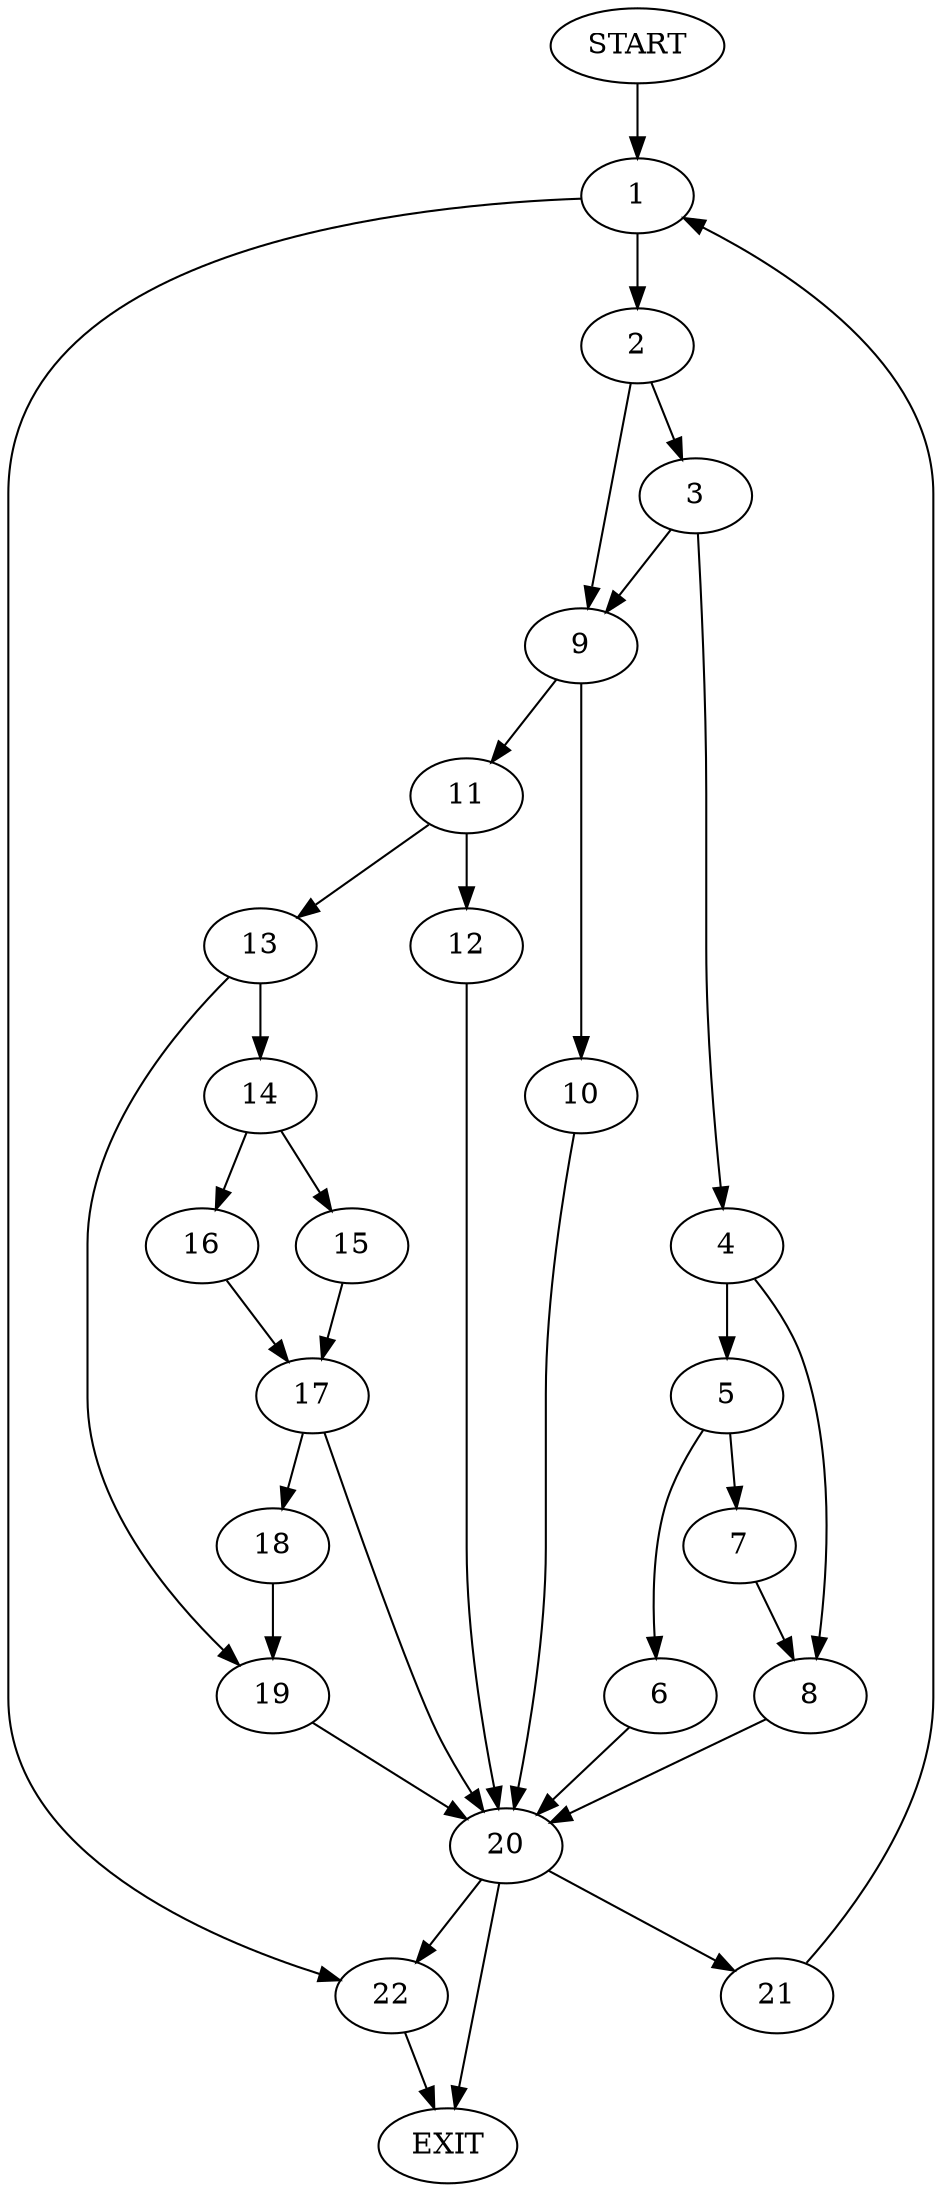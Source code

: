 digraph { 
0 [label="START"];
1;
2;
3;
4;
5;
6;
7;
8;
9;
10;
11;
12;
13;
14;
15;
16;
17;
18;
19;
20;
21;
22;
23[label="EXIT"];
0 -> 1;
1 -> 2;
1 -> 22;
2 -> 3;
2 -> 9;
3 -> 4;
3 -> 9;
4 -> 5;
4 -> 8;
5 -> 6;
5 -> 7;
6 -> 20;
7 -> 8;
8 -> 20;
9 -> 10;
9 -> 11;
10 -> 20;
11 -> 12;
11 -> 13;
12 -> 20;
13 -> 14;
13 -> 19;
14 -> 15;
14 -> 16;
15 -> 17;
16 -> 17;
17 -> 20;
17 -> 18;
18 -> 19;
19 -> 20;
20 -> 23;
20 -> 21;
20:s2 -> 22;
21 -> 1;
22 -> 23;
}